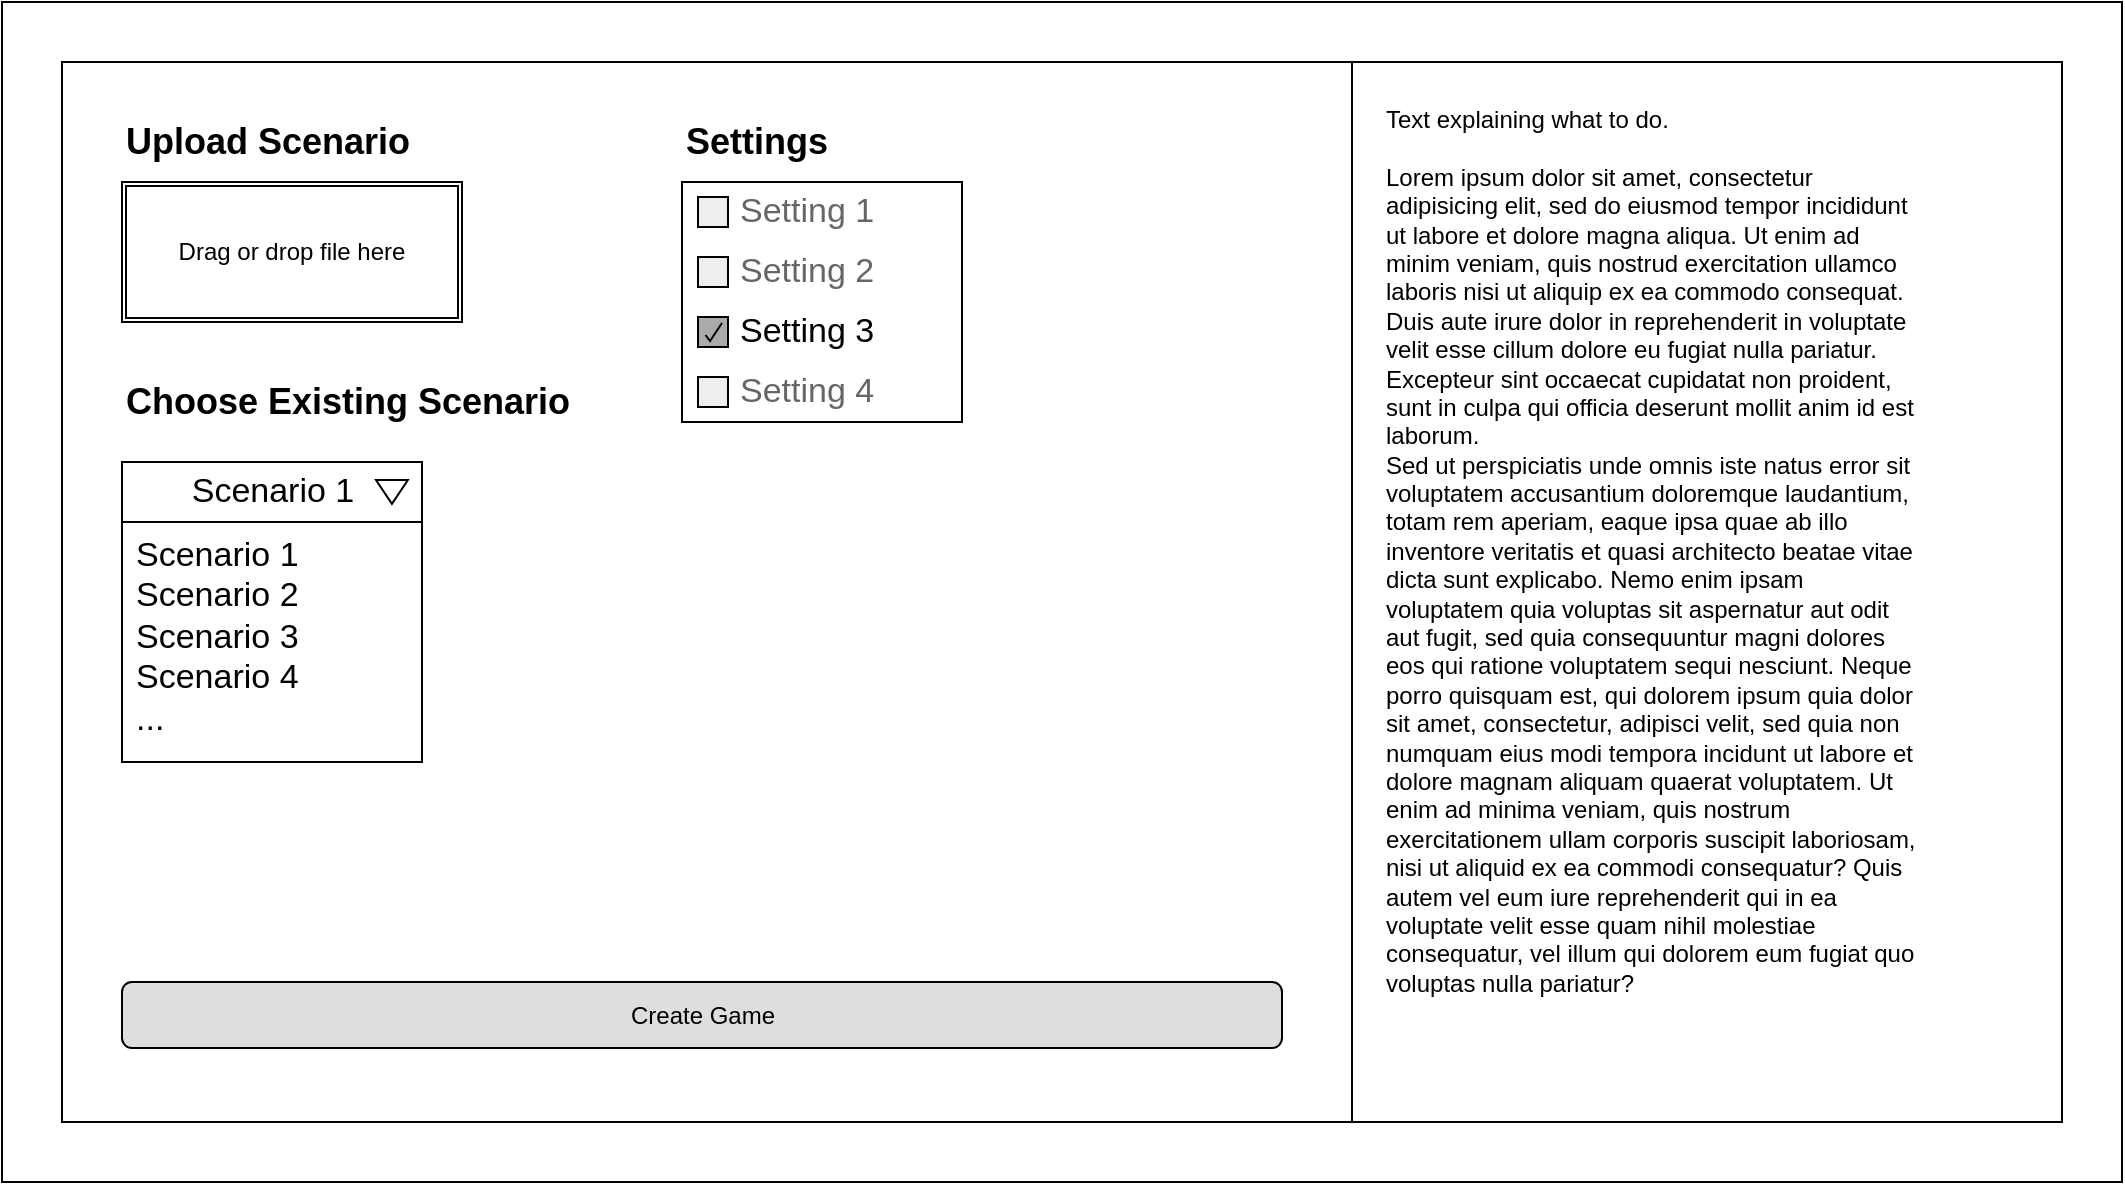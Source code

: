 <mxfile version="15.4.0" type="device"><diagram id="tnzAsu5-ZRiXe7PRmKF4" name="Page-1"><mxGraphModel dx="2214" dy="1336" grid="1" gridSize="10" guides="1" tooltips="1" connect="1" arrows="1" fold="1" page="1" pageScale="1" pageWidth="1100" pageHeight="850" math="0" shadow="0"><root><mxCell id="0"/><mxCell id="1" parent="0"/><mxCell id="LOGY6FgosGwhdUzwAqL6-2" value="" style="rounded=0;whiteSpace=wrap;html=1;" vertex="1" parent="1"><mxGeometry x="20" y="20" width="1060" height="590" as="geometry"/></mxCell><mxCell id="LOGY6FgosGwhdUzwAqL6-5" value="" style="rounded=0;whiteSpace=wrap;html=1;" vertex="1" parent="1"><mxGeometry x="50" y="50" width="1000" height="530" as="geometry"/></mxCell><mxCell id="LOGY6FgosGwhdUzwAqL6-11" value="" style="line;strokeWidth=1;direction=south;html=1;" vertex="1" parent="1"><mxGeometry x="690" y="50" width="10" height="530" as="geometry"/></mxCell><mxCell id="LOGY6FgosGwhdUzwAqL6-17" value="Drag or drop file here" style="shape=ext;double=1;rounded=0;whiteSpace=wrap;html=1;strokeWidth=1;" vertex="1" parent="1"><mxGeometry x="80" y="110" width="170" height="70" as="geometry"/></mxCell><mxCell id="LOGY6FgosGwhdUzwAqL6-20" value="Upload Scenario" style="text;strokeColor=none;fillColor=none;html=1;fontSize=18;fontStyle=1;verticalAlign=middle;align=left;" vertex="1" parent="1"><mxGeometry x="80" y="70" width="100" height="40" as="geometry"/></mxCell><mxCell id="LOGY6FgosGwhdUzwAqL6-21" value="Choose Existing Scenario" style="text;strokeColor=none;fillColor=none;html=1;fontSize=18;fontStyle=1;verticalAlign=middle;align=left;" vertex="1" parent="1"><mxGeometry x="80" y="200" width="230" height="40" as="geometry"/></mxCell><mxCell id="LOGY6FgosGwhdUzwAqL6-45" value="" style="strokeWidth=1;shadow=0;dashed=0;align=center;html=1;shape=mxgraph.mockup.forms.rrect;rSize=0;strokeColor=#000000;fillColor=#ffffff;fontSize=18;" vertex="1" parent="1"><mxGeometry x="80" y="250" width="150" height="150" as="geometry"/></mxCell><mxCell id="LOGY6FgosGwhdUzwAqL6-46" value="&lt;font color=&quot;#000000&quot;&gt;Scenario 1&lt;/font&gt;" style="strokeWidth=1;shadow=0;dashed=0;align=center;html=1;shape=mxgraph.mockup.forms.rrect;rSize=0;strokeColor=#000000;fontColor=#008cff;fontSize=17;fillColor=#ffffff;resizeWidth=1;" vertex="1" parent="LOGY6FgosGwhdUzwAqL6-45"><mxGeometry width="150" height="30" relative="1" as="geometry"/></mxCell><mxCell id="LOGY6FgosGwhdUzwAqL6-47" value="&lt;font color=&quot;#000000&quot;&gt;Scenario 1&lt;br&gt;Scenario 2&lt;br&gt;Scenario 3&lt;br&gt;Scenario 4&lt;br&gt;...&lt;br&gt;&lt;/font&gt;" style="strokeWidth=1;shadow=0;dashed=0;align=center;html=1;shape=mxgraph.mockup.forms.anchor;fontSize=17;fontColor=#666666;align=left;spacingLeft=5;resizeWidth=1;verticalAlign=top;" vertex="1" parent="LOGY6FgosGwhdUzwAqL6-45"><mxGeometry width="150" height="110" relative="1" as="geometry"><mxPoint y="30" as="offset"/></mxGeometry></mxCell><mxCell id="LOGY6FgosGwhdUzwAqL6-52" value="" style="triangle;whiteSpace=wrap;html=1;fontSize=18;strokeWidth=1;align=left;rotation=90;" vertex="1" parent="LOGY6FgosGwhdUzwAqL6-45"><mxGeometry x="129" y="7" width="11.94" height="15.94" as="geometry"/></mxCell><mxCell id="LOGY6FgosGwhdUzwAqL6-53" value="Settings" style="text;strokeColor=none;fillColor=none;html=1;fontSize=18;fontStyle=1;verticalAlign=middle;align=left;" vertex="1" parent="1"><mxGeometry x="360" y="70" width="230" height="40" as="geometry"/></mxCell><mxCell id="LOGY6FgosGwhdUzwAqL6-54" value="Text explaining what to do.&lt;br&gt;&lt;br&gt;Lorem ipsum dolor sit amet, consectetur adipisicing elit, sed do eiusmod tempor incididunt ut labore et dolore magna aliqua. Ut enim ad minim veniam, quis nostrud exercitation ullamco laboris nisi ut aliquip ex ea commodo consequat. Duis aute irure dolor in reprehenderit in voluptate velit esse cillum dolore eu fugiat nulla pariatur. Excepteur sint occaecat cupidatat non proident, sunt in culpa qui officia deserunt mollit anim id est laborum.&lt;br&gt;Sed ut perspiciatis unde omnis iste natus error sit voluptatem accusantium doloremque laudantium, totam rem aperiam, eaque ipsa quae ab illo inventore veritatis et quasi architecto beatae vitae dicta sunt explicabo. Nemo enim ipsam voluptatem quia voluptas sit aspernatur aut odit aut fugit, sed quia consequuntur magni dolores eos qui ratione voluptatem sequi nesciunt. Neque porro quisquam est, qui dolorem ipsum quia dolor sit amet, consectetur, adipisci velit, sed quia non numquam eius modi tempora incidunt ut labore et dolore magnam aliquam quaerat voluptatem. Ut enim ad minima veniam, quis nostrum exercitationem ullam corporis suscipit laboriosam, nisi ut aliquid ex ea commodi consequatur? Quis autem vel eum iure reprehenderit qui in ea voluptate velit esse quam nihil molestiae consequatur, vel illum qui dolorem eum fugiat quo voluptas nulla pariatur?" style="text;spacingTop=-5;whiteSpace=wrap;html=1;align=left;fontSize=12;fontFamily=Helvetica;fillColor=none;strokeColor=none;" vertex="1" parent="1"><mxGeometry x="710" y="70" width="270" height="470" as="geometry"/></mxCell><mxCell id="LOGY6FgosGwhdUzwAqL6-55" value="" style="strokeWidth=1;shadow=0;dashed=0;align=center;html=1;shape=mxgraph.mockup.forms.rrect;rSize=0;strokeColor=#000000;fillColor=#ffffff;recursiveResize=0;fontSize=18;" vertex="1" parent="1"><mxGeometry x="360" y="110" width="140" height="120" as="geometry"/></mxCell><mxCell id="LOGY6FgosGwhdUzwAqL6-56" value="Setting 1" style="strokeWidth=1;shadow=0;dashed=0;align=center;html=1;shape=mxgraph.mockup.forms.rrect;rSize=0;fillColor=#eeeeee;strokeColor=#000000;align=left;spacingLeft=4;fontSize=17;fontColor=#666666;labelPosition=right;" vertex="1" parent="LOGY6FgosGwhdUzwAqL6-55"><mxGeometry x="8" y="7.5" width="15" height="15" as="geometry"/></mxCell><mxCell id="LOGY6FgosGwhdUzwAqL6-57" value="Setting 2" style="strokeWidth=1;shadow=0;dashed=0;align=center;html=1;shape=mxgraph.mockup.forms.rrect;rSize=0;fillColor=#eeeeee;strokeColor=#000000;align=left;spacingLeft=4;fontSize=17;fontColor=#666666;labelPosition=right;" vertex="1" parent="LOGY6FgosGwhdUzwAqL6-55"><mxGeometry x="8" y="37.5" width="15" height="15" as="geometry"/></mxCell><mxCell id="LOGY6FgosGwhdUzwAqL6-58" value="&lt;font color=&quot;#000000&quot;&gt;Setting 3&lt;/font&gt;" style="strokeWidth=1;shadow=0;dashed=0;align=center;html=1;shape=mxgraph.mockup.forms.checkbox;rSize=0;resizable=0;fillColor=#aaaaaa;strokeColor=#000000;align=left;spacingLeft=4;fontSize=17;fontColor=#008cff;labelPosition=right;" vertex="1" parent="LOGY6FgosGwhdUzwAqL6-55"><mxGeometry x="8" y="67.5" width="15" height="15" as="geometry"/></mxCell><mxCell id="LOGY6FgosGwhdUzwAqL6-59" value="Setting 4" style="strokeWidth=1;shadow=0;dashed=0;align=center;html=1;shape=mxgraph.mockup.forms.rrect;rSize=0;fillColor=#eeeeee;strokeColor=#000000;align=left;spacingLeft=4;fontSize=17;fontColor=#666666;labelPosition=right;" vertex="1" parent="LOGY6FgosGwhdUzwAqL6-55"><mxGeometry x="8" y="97.5" width="15" height="15" as="geometry"/></mxCell><mxCell id="LOGY6FgosGwhdUzwAqL6-62" value="Create Game" style="rounded=1;fillColor=#DEDEDE;align=center;strokeColor=default;html=1;fontColor=#000000;fontSize=12;sketch=0;" vertex="1" parent="1"><mxGeometry x="80" y="510" width="580" height="33" as="geometry"/></mxCell></root></mxGraphModel></diagram></mxfile>